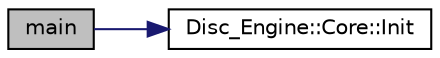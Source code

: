 digraph "main"
{
  edge [fontname="Helvetica",fontsize="10",labelfontname="Helvetica",labelfontsize="10"];
  node [fontname="Helvetica",fontsize="10",shape=record];
  rankdir="LR";
  Node0 [label="main",height=0.2,width=0.4,color="black", fillcolor="grey75", style="filled", fontcolor="black"];
  Node0 -> Node1 [color="midnightblue",fontsize="10",style="solid",fontname="Helvetica"];
  Node1 [label="Disc_Engine::Core::Init",height=0.2,width=0.4,color="black", fillcolor="white", style="filled",URL="$class_disc___engine_1_1_core.html#a4c071496806fdf473780da441945518e",tooltip="First function called in core, for initialisation. "];
}
